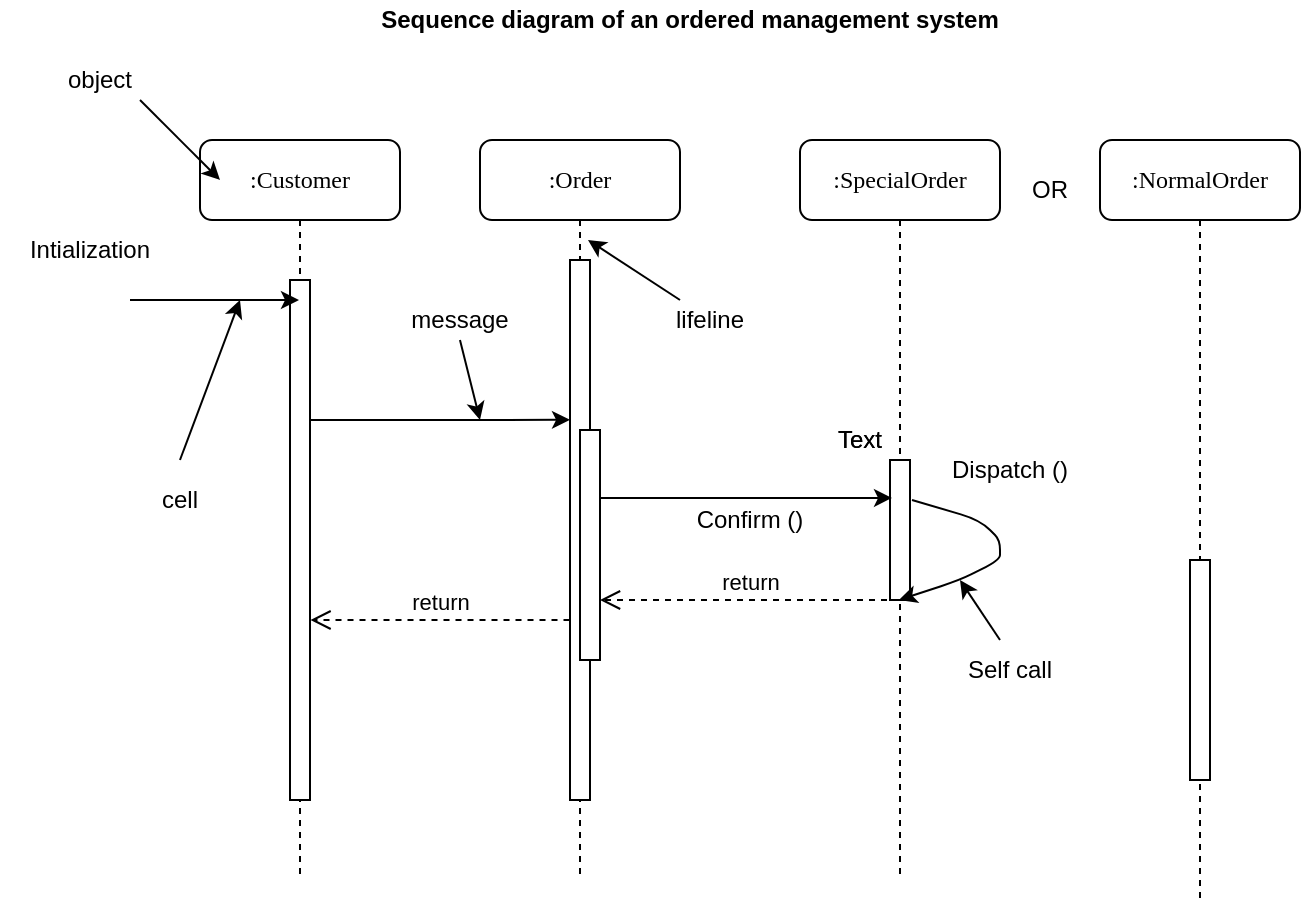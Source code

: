 <mxfile type="device" version="12.9.12"><diagram id="13e1069c-82ec-6db2-03f1-153e76fe0fe0" name="Page-1"><mxGraphModel grid="1" shadow="0" math="0" background="#ffffff" pageHeight="850" pageWidth="1100" pageScale="1" page="1" fold="1" arrows="1" connect="1" tooltips="1" guides="1" gridSize="10" dy="520" dx="868"><root><mxCell id="0"/><mxCell id="1" parent="0"/><mxCell id="7baba1c4bc27f4b0-2" value=":Order" parent="1" vertex="1" style="shape=umlLifeline;perimeter=lifelinePerimeter;whiteSpace=wrap;html=1;container=1;collapsible=0;recursiveResize=0;outlineConnect=0;rounded=1;shadow=0;comic=0;labelBackgroundColor=none;strokeWidth=1;fontFamily=Verdana;fontSize=12;align=center;"><mxGeometry as="geometry" height="370" width="100" y="80" x="240"/></mxCell><mxCell id="7baba1c4bc27f4b0-10" value="" parent="7baba1c4bc27f4b0-2" vertex="1" style="html=1;points=[];perimeter=orthogonalPerimeter;rounded=0;shadow=0;comic=0;labelBackgroundColor=none;strokeWidth=1;fontFamily=Verdana;fontSize=12;align=center;"><mxGeometry as="geometry" height="270" width="10" y="60" x="45"/></mxCell><mxCell id="zilfgcHJd3Z73EVbG5xD-10" value="" parent="7baba1c4bc27f4b0-2" vertex="1" style="html=1;points=[];perimeter=orthogonalPerimeter;rounded=0;shadow=0;comic=0;labelBackgroundColor=none;strokeWidth=1;fontFamily=Verdana;fontSize=12;align=center;"><mxGeometry as="geometry" height="115" width="10" y="145" x="50"/></mxCell><mxCell id="7baba1c4bc27f4b0-3" value=":SpecialOrder" parent="1" vertex="1" style="shape=umlLifeline;perimeter=lifelinePerimeter;whiteSpace=wrap;html=1;container=1;collapsible=0;recursiveResize=0;outlineConnect=0;rounded=1;shadow=0;comic=0;labelBackgroundColor=none;strokeWidth=1;fontFamily=Verdana;fontSize=12;align=center;"><mxGeometry as="geometry" height="370" width="100" y="80" x="400"/></mxCell><mxCell id="7baba1c4bc27f4b0-13" value="" parent="7baba1c4bc27f4b0-3" vertex="1" style="html=1;points=[];perimeter=orthogonalPerimeter;rounded=0;shadow=0;comic=0;labelBackgroundColor=none;strokeWidth=1;fontFamily=Verdana;fontSize=12;align=center;"><mxGeometry as="geometry" height="70" width="10" y="160" x="45"/></mxCell><mxCell id="7baba1c4bc27f4b0-8" value=":Customer" parent="1" vertex="1" style="shape=umlLifeline;perimeter=lifelinePerimeter;whiteSpace=wrap;html=1;container=1;collapsible=0;recursiveResize=0;outlineConnect=0;rounded=1;shadow=0;comic=0;labelBackgroundColor=none;strokeWidth=1;fontFamily=Verdana;fontSize=12;align=center;"><mxGeometry as="geometry" height="370" width="100" y="80" x="100"/></mxCell><mxCell id="7baba1c4bc27f4b0-9" value="" parent="7baba1c4bc27f4b0-8" vertex="1" style="html=1;points=[];perimeter=orthogonalPerimeter;rounded=0;shadow=0;comic=0;labelBackgroundColor=none;strokeWidth=1;fontFamily=Verdana;fontSize=12;align=center;"><mxGeometry as="geometry" height="260" width="10" y="70" x="45"/></mxCell><mxCell id="zilfgcHJd3Z73EVbG5xD-3" value="" parent="1" style="endArrow=classic;html=1;" edge="1"><mxGeometry as="geometry" height="50" width="50" relative="1"><mxPoint as="sourcePoint" y="60" x="70"/><mxPoint as="targetPoint" y="100" x="110"/><Array as="points"><mxPoint y="90" x="100"/></Array></mxGeometry></mxCell><mxCell id="zilfgcHJd3Z73EVbG5xD-6" value="object" parent="1" vertex="1" style="text;html=1;strokeColor=none;fillColor=none;align=center;verticalAlign=middle;whiteSpace=wrap;rounded=0;"><mxGeometry as="geometry" height="20" width="40" y="40" x="30"/></mxCell><mxCell id="zilfgcHJd3Z73EVbG5xD-7" value="cell" parent="1" vertex="1" style="text;html=1;strokeColor=none;fillColor=none;align=center;verticalAlign=middle;whiteSpace=wrap;rounded=0;"><mxGeometry as="geometry" height="20" width="40" y="250" x="70"/></mxCell><mxCell id="zilfgcHJd3Z73EVbG5xD-8" value="message" parent="1" vertex="1" style="text;html=1;strokeColor=none;fillColor=none;align=center;verticalAlign=middle;whiteSpace=wrap;rounded=0;"><mxGeometry as="geometry" height="20" width="40" y="160" x="210"/></mxCell><mxCell id="zilfgcHJd3Z73EVbG5xD-9" value="lifeline" parent="1" vertex="1" style="text;html=1;strokeColor=none;fillColor=none;align=center;verticalAlign=middle;whiteSpace=wrap;rounded=0;"><mxGeometry as="geometry" height="30" width="90" y="155" x="310"/></mxCell><mxCell id="zilfgcHJd3Z73EVbG5xD-17" value="Dispatch ()" parent="1" vertex="1" style="text;html=1;strokeColor=none;fillColor=none;align=center;verticalAlign=middle;whiteSpace=wrap;rounded=0;"><mxGeometry as="geometry" height="30" width="90" y="230" x="460"/></mxCell><mxCell id="zilfgcHJd3Z73EVbG5xD-18" value="Self call" parent="1" vertex="1" style="text;html=1;strokeColor=none;fillColor=none;align=center;verticalAlign=middle;whiteSpace=wrap;rounded=0;"><mxGeometry as="geometry" height="30" width="90" y="330" x="460"/></mxCell><mxCell id="zilfgcHJd3Z73EVbG5xD-19" value="OR" parent="1" vertex="1" style="text;html=1;strokeColor=none;fillColor=none;align=center;verticalAlign=middle;whiteSpace=wrap;rounded=0;"><mxGeometry as="geometry" height="30" width="90" y="90" x="480"/></mxCell><mxCell id="zilfgcHJd3Z73EVbG5xD-28" value="Confirm ()" parent="1" vertex="1" style="text;html=1;strokeColor=none;fillColor=none;align=center;verticalAlign=middle;whiteSpace=wrap;rounded=0;"><mxGeometry as="geometry" height="30" width="90" y="255" x="330"/></mxCell><mxCell id="zilfgcHJd3Z73EVbG5xD-31" value="Intialization" parent="1" vertex="1" style="text;html=1;strokeColor=none;fillColor=none;align=center;verticalAlign=middle;whiteSpace=wrap;rounded=0;"><mxGeometry as="geometry" height="30" width="90" y="120"/></mxCell><mxCell id="zilfgcHJd3Z73EVbG5xD-32" value="" parent="1" style="endArrow=classic;html=1;" edge="1" target="7baba1c4bc27f4b0-8"><mxGeometry as="geometry" height="50" width="50" relative="1"><mxPoint as="sourcePoint" y="160" x="65"/><mxPoint as="targetPoint" y="130" x="115"/><Array as="points"><mxPoint y="160" x="110"/></Array></mxGeometry></mxCell><mxCell id="zilfgcHJd3Z73EVbG5xD-33" value="" parent="1" style="endArrow=classic;html=1;entryX=0;entryY=0.296;entryDx=0;entryDy=0;entryPerimeter=0;" edge="1" target="7baba1c4bc27f4b0-10" source="7baba1c4bc27f4b0-9"><mxGeometry as="geometry" height="50" width="50" relative="1"><mxPoint as="sourcePoint" y="220" x="159"/><mxPoint as="targetPoint" y="220" x="280"/><Array as="points"><mxPoint y="220" x="210"/></Array></mxGeometry></mxCell><mxCell id="zilfgcHJd3Z73EVbG5xD-34" value="" parent="1" style="endArrow=classic;html=1;exitX=1;exitY=0.296;exitDx=0;exitDy=0;exitPerimeter=0;entryX=0.1;entryY=0.271;entryDx=0;entryDy=0;entryPerimeter=0;" edge="1" target="7baba1c4bc27f4b0-13" source="zilfgcHJd3Z73EVbG5xD-10"><mxGeometry as="geometry" height="50" width="50" relative="1"><mxPoint as="sourcePoint" y="259" x="345.5"/><mxPoint as="targetPoint" y="259" x="440"/><Array as="points"><mxPoint y="259" x="390.5"/></Array></mxGeometry></mxCell><mxCell id="zilfgcHJd3Z73EVbG5xD-35" value="return" parent="1" style="html=1;verticalAlign=bottom;endArrow=open;dashed=1;endSize=8;" edge="1" source="7baba1c4bc27f4b0-3"><mxGeometry as="geometry" relative="1"><mxPoint as="sourcePoint" y="300" x="380"/><mxPoint as="targetPoint" y="310" x="300"/><Array as="points"><mxPoint y="310" x="390"/></Array></mxGeometry></mxCell><mxCell id="zilfgcHJd3Z73EVbG5xD-36" value="return" parent="1" style="html=1;verticalAlign=bottom;endArrow=open;dashed=1;endSize=8;" edge="1"><mxGeometry as="geometry" relative="1"><mxPoint as="sourcePoint" y="320" x="284.75"/><mxPoint as="targetPoint" y="320" x="155.25"/><Array as="points"><mxPoint y="320" x="225.25"/></Array></mxGeometry></mxCell><mxCell id="zilfgcHJd3Z73EVbG5xD-42" value="" parent="1" style="endArrow=classic;html=1;entryX=0.45;entryY=1;entryDx=0;entryDy=0;entryPerimeter=0;" edge="1" target="7baba1c4bc27f4b0-13"><mxGeometry as="geometry" height="50" width="50" relative="1"><mxPoint as="sourcePoint" y="260" x="456"/><mxPoint as="targetPoint" y="310" x="510"/><Array as="points"><mxPoint y="270" x="490"/><mxPoint y="280" x="500"/><mxPoint y="290" x="500"/><mxPoint y="300" x="480"/></Array></mxGeometry></mxCell><mxCell id="zilfgcHJd3Z73EVbG5xD-43" value="" parent="1" style="endArrow=classic;html=1;" edge="1"><mxGeometry as="geometry" height="50" width="50" relative="1"><mxPoint as="sourcePoint" y="240" x="90"/><mxPoint as="targetPoint" y="160" x="120"/></mxGeometry></mxCell><mxCell id="zilfgcHJd3Z73EVbG5xD-46" value="" parent="1" style="endArrow=classic;html=1;" edge="1"><mxGeometry as="geometry" height="50" width="50" relative="1"><mxPoint as="sourcePoint" y="180" x="230"/><mxPoint as="targetPoint" y="220" x="240"/></mxGeometry></mxCell><mxCell id="zilfgcHJd3Z73EVbG5xD-48" value="" parent="1" style="endArrow=classic;html=1;" edge="1"><mxGeometry as="geometry" height="50" width="50" relative="1"><mxPoint as="sourcePoint" y="160" x="340"/><mxPoint as="targetPoint" y="130" x="294"/></mxGeometry></mxCell><mxCell id="zilfgcHJd3Z73EVbG5xD-49" value=":NormalOrder" parent="1" vertex="1" style="shape=umlLifeline;perimeter=lifelinePerimeter;whiteSpace=wrap;html=1;container=1;collapsible=0;recursiveResize=0;outlineConnect=0;rounded=1;shadow=0;comic=0;labelBackgroundColor=none;strokeWidth=1;fontFamily=Verdana;fontSize=12;align=center;"><mxGeometry as="geometry" height="380" width="100" y="80" x="550"/></mxCell><mxCell id="zilfgcHJd3Z73EVbG5xD-50" value="" parent="zilfgcHJd3Z73EVbG5xD-49" vertex="1" style="html=1;points=[];perimeter=orthogonalPerimeter;rounded=0;shadow=0;comic=0;labelBackgroundColor=none;strokeWidth=1;fontFamily=Verdana;fontSize=12;align=center;"><mxGeometry as="geometry" height="110" width="10" y="210" x="45"/></mxCell><mxCell id="zilfgcHJd3Z73EVbG5xD-53" value="" parent="1" style="endArrow=classic;html=1;" edge="1"><mxGeometry as="geometry" height="50" width="50" relative="1"><mxPoint as="sourcePoint" y="330" x="500"/><mxPoint as="targetPoint" y="300" x="480"/></mxGeometry></mxCell><mxCell id="zilfgcHJd3Z73EVbG5xD-54" value="Text" parent="1" vertex="1" style="text;html=1;strokeColor=none;fillColor=none;align=center;verticalAlign=middle;whiteSpace=wrap;rounded=0;"><mxGeometry as="geometry" height="20" width="40" y="220" x="410"/></mxCell><mxCell id="zilfgcHJd3Z73EVbG5xD-56" value="Text" parent="1" vertex="1" style="text;html=1;strokeColor=none;fillColor=none;align=center;verticalAlign=middle;whiteSpace=wrap;rounded=0;"><mxGeometry as="geometry" height="20" width="40" y="220" x="410"/></mxCell><mxCell id="zilfgcHJd3Z73EVbG5xD-57" value="Sequence diagram of an ordered management system" parent="1" vertex="1" style="text;html=1;strokeColor=none;fillColor=none;align=center;verticalAlign=middle;whiteSpace=wrap;rounded=0;fontStyle=1"><mxGeometry as="geometry" height="20" width="410" y="10" x="140"/></mxCell></root></mxGraphModel></diagram></mxfile>